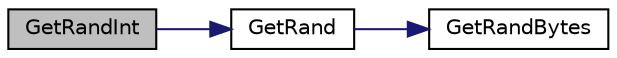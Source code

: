 digraph "GetRandInt"
{
  edge [fontname="Helvetica",fontsize="10",labelfontname="Helvetica",labelfontsize="10"];
  node [fontname="Helvetica",fontsize="10",shape=record];
  rankdir="LR";
  Node520 [label="GetRandInt",height=0.2,width=0.4,color="black", fillcolor="grey75", style="filled", fontcolor="black"];
  Node520 -> Node521 [color="midnightblue",fontsize="10",style="solid",fontname="Helvetica"];
  Node521 [label="GetRand",height=0.2,width=0.4,color="black", fillcolor="white", style="filled",URL="$df/d2d/util_8cpp.html#a27d9149d522b1fa87d84e5e9ca902aef"];
  Node521 -> Node522 [color="midnightblue",fontsize="10",style="solid",fontname="Helvetica"];
  Node522 [label="GetRandBytes",height=0.2,width=0.4,color="black", fillcolor="white", style="filled",URL="$df/d2d/util_8cpp.html#acf52c2aa8213c7b15e26594a2264ed8a"];
}
